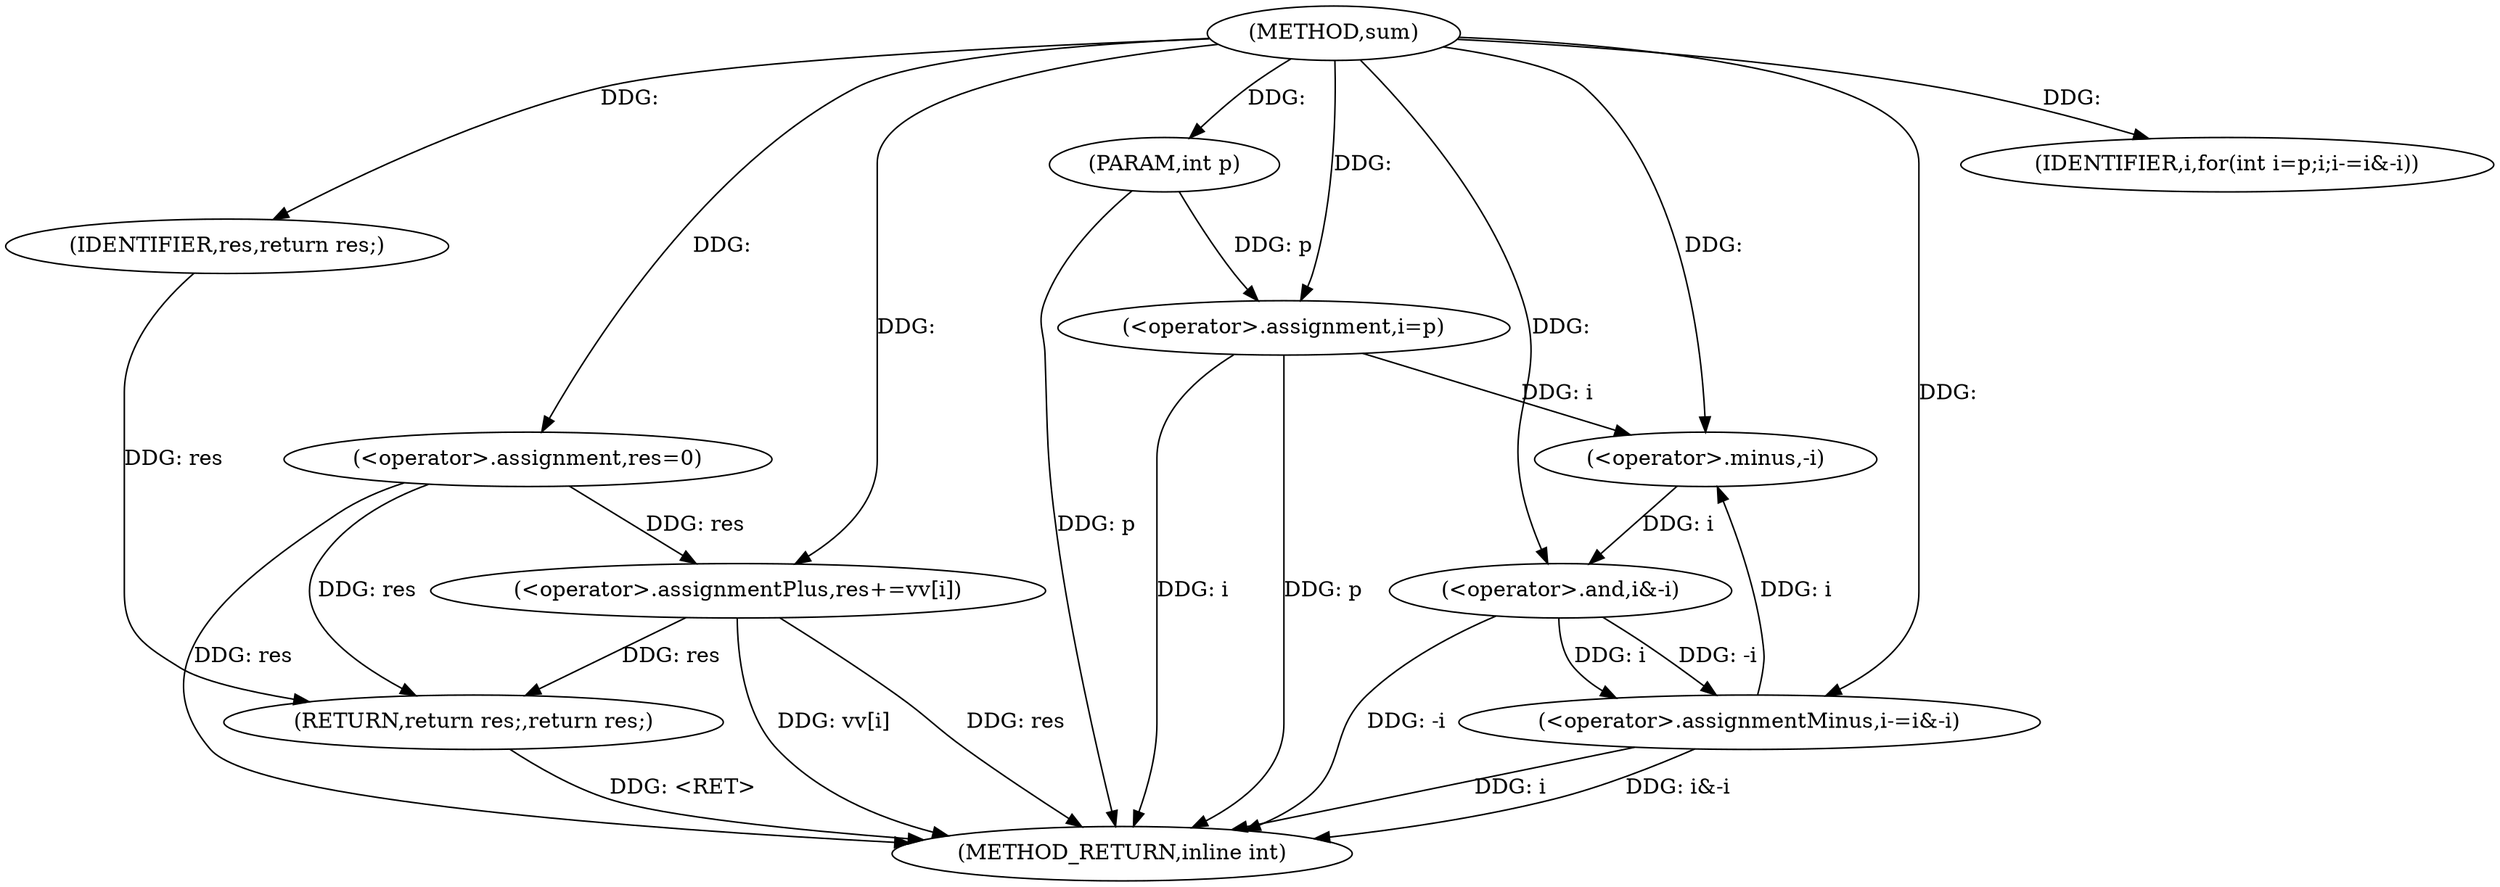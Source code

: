 digraph "sum" {  
"1000271" [label = "(METHOD,sum)" ]
"1000297" [label = "(METHOD_RETURN,inline int)" ]
"1000272" [label = "(PARAM,int p)" ]
"1000275" [label = "(<operator>.assignment,res=0)" ]
"1000295" [label = "(RETURN,return res;,return res;)" ]
"1000280" [label = "(<operator>.assignment,i=p)" ]
"1000283" [label = "(IDENTIFIER,i,for(int i=p;i;i-=i&-i))" ]
"1000284" [label = "(<operator>.assignmentMinus,i-=i&-i)" ]
"1000290" [label = "(<operator>.assignmentPlus,res+=vv[i])" ]
"1000296" [label = "(IDENTIFIER,res,return res;)" ]
"1000286" [label = "(<operator>.and,i&-i)" ]
"1000288" [label = "(<operator>.minus,-i)" ]
  "1000272" -> "1000297"  [ label = "DDG: p"] 
  "1000275" -> "1000297"  [ label = "DDG: res"] 
  "1000280" -> "1000297"  [ label = "DDG: i"] 
  "1000280" -> "1000297"  [ label = "DDG: p"] 
  "1000290" -> "1000297"  [ label = "DDG: res"] 
  "1000290" -> "1000297"  [ label = "DDG: vv[i]"] 
  "1000284" -> "1000297"  [ label = "DDG: i"] 
  "1000286" -> "1000297"  [ label = "DDG: -i"] 
  "1000284" -> "1000297"  [ label = "DDG: i&-i"] 
  "1000295" -> "1000297"  [ label = "DDG: <RET>"] 
  "1000271" -> "1000272"  [ label = "DDG: "] 
  "1000271" -> "1000275"  [ label = "DDG: "] 
  "1000296" -> "1000295"  [ label = "DDG: res"] 
  "1000275" -> "1000295"  [ label = "DDG: res"] 
  "1000290" -> "1000295"  [ label = "DDG: res"] 
  "1000272" -> "1000280"  [ label = "DDG: p"] 
  "1000271" -> "1000280"  [ label = "DDG: "] 
  "1000271" -> "1000283"  [ label = "DDG: "] 
  "1000286" -> "1000284"  [ label = "DDG: i"] 
  "1000286" -> "1000284"  [ label = "DDG: -i"] 
  "1000271" -> "1000296"  [ label = "DDG: "] 
  "1000271" -> "1000284"  [ label = "DDG: "] 
  "1000275" -> "1000290"  [ label = "DDG: res"] 
  "1000271" -> "1000290"  [ label = "DDG: "] 
  "1000288" -> "1000286"  [ label = "DDG: i"] 
  "1000271" -> "1000286"  [ label = "DDG: "] 
  "1000280" -> "1000288"  [ label = "DDG: i"] 
  "1000284" -> "1000288"  [ label = "DDG: i"] 
  "1000271" -> "1000288"  [ label = "DDG: "] 
}

